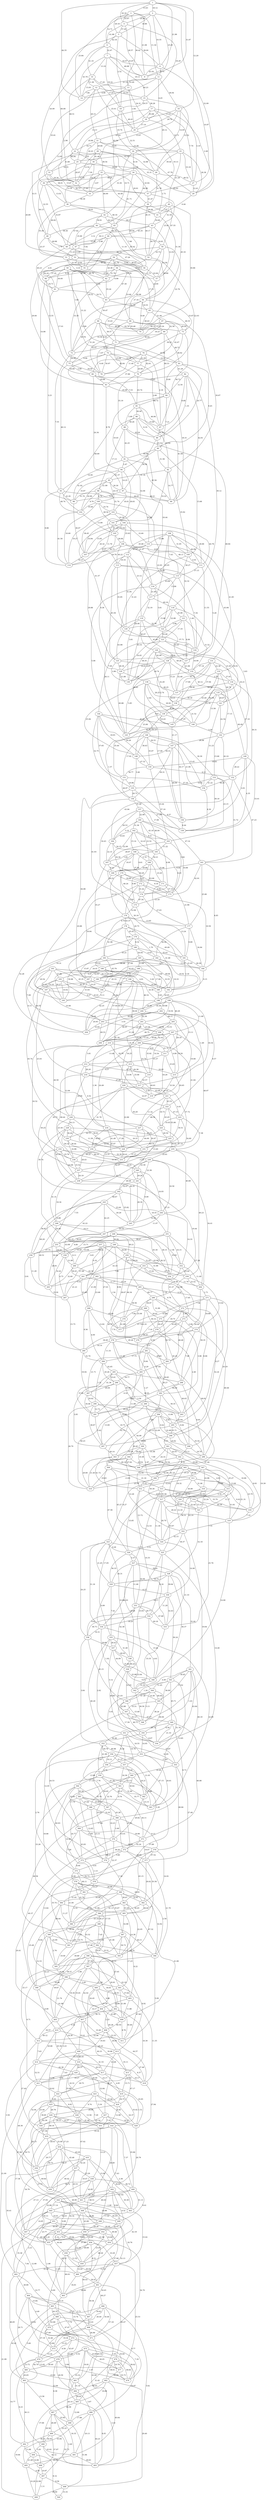 graph {
1--2[label=18.12]
1--3[label=13.43]
1--4[label=20.16]
2--4[label=25.89]
3--4[label=10.97]
2--5[label=16.86]
3--5[label=28.18]
4--5[label=37.20]
3--6[label=12.71]
4--6[label=41.98]
5--6[label=42.18]
6--7[label=32.47]
1--8[label=21.99]
2--8[label=10.55]
5--8[label=38.00]
7--8[label=42.07]
1--9[label=31.67]
2--9[label=25.45]
3--9[label=21.08]
4--9[label=28.57]
6--9[label=25.87]
7--9[label=46.68]
8--9[label=43.50]
6--10[label=41.33]
7--10[label=13.10]
3--11[label=11.34]
8--11[label=9.73]
10--12[label=11.38]
11--12[label=21.14]
3--13[label=36.42]
10--13[label=17.20]
11--13[label=33.49]
1--14[label=44.55]
2--14[label=23.84]
7--14[label=43.79]
10--14[label=15.93]
11--14[label=40.23]
12--14[label=7.84]
13--14[label=4.99]
4--15[label=18.29]
7--15[label=19.13]
12--15[label=33.59]
1--16[label=12.20]
11--16[label=36.04]
15--17[label=38.28]
11--18[label=4.45]
13--18[label=34.31]
16--18[label=13.43]
17--18[label=45.88]
5--19[label=2.52]
7--19[label=18.22]
10--19[label=17.07]
15--19[label=29.57]
12--20[label=25.01]
13--20[label=1.64]
16--20[label=29.74]
18--20[label=17.10]
19--20[label=49.41]
12--21[label=29.15]
20--21[label=43.16]
10--22[label=48.51]
17--22[label=13.13]
21--22[label=16.73]
18--23[label=31.71]
21--23[label=15.58]
16--24[label=14.95]
17--24[label=26.12]
19--24[label=33.74]
21--24[label=35.65]
18--25[label=16.86]
21--25[label=42.41]
22--25[label=46.94]
23--25[label=12.35]
15--26[label=12.52]
19--26[label=22.51]
22--26[label=32.88]
23--26[label=39.44]
25--26[label=5.26]
8--27[label=10.97]
16--27[label=3.19]
17--27[label=7.70]
23--27[label=33.18]
26--27[label=48.52]
21--28[label=29.66]
2--29[label=32.09]
17--29[label=2.46]
23--29[label=26.38]
24--29[label=47.78]
27--29[label=12.41]
28--29[label=35.31]
16--30[label=13.07]
22--30[label=5.61]
28--30[label=41.48]
6--31[label=24.09]
22--31[label=31.66]
25--31[label=16.55]
5--32[label=46.08]
15--32[label=2.96]
25--32[label=28.97]
28--32[label=13.52]
30--32[label=7.30]
31--32[label=18.34]
28--33[label=38.54]
24--34[label=6.18]
30--34[label=34.36]
13--35[label=42.56]
30--35[label=19.72]
31--35[label=38.01]
32--35[label=27.90]
33--35[label=2.67]
34--35[label=33.30]
12--36[label=35.91]
33--36[label=12.40]
34--36[label=36.20]
20--37[label=19.13]
27--37[label=45.92]
31--37[label=15.87]
34--37[label=43.92]
36--37[label=30.73]
17--38[label=13.95]
33--38[label=13.16]
35--38[label=39.39]
36--38[label=13.03]
26--39[label=31.70]
33--39[label=29.91]
37--39[label=21.47]
23--40[label=21.29]
29--41[label=6.44]
33--41[label=44.49]
34--41[label=1.73]
39--41[label=30.99]
40--41[label=7.87]
24--42[label=10.71]
33--42[label=46.90]
38--42[label=18.81]
40--43[label=32.34]
41--43[label=18.66]
42--43[label=36.27]
34--44[label=41.71]
42--44[label=39.91]
28--45[label=44.86]
38--45[label=46.16]
40--45[label=26.15]
42--45[label=44.13]
43--46[label=45.35]
45--46[label=46.70]
30--47[label=22.55]
43--47[label=36.11]
44--47[label=25.80]
46--47[label=2.98]
28--48[label=8.15]
36--48[label=36.13]
40--48[label=46.82]
44--48[label=39.30]
36--49[label=32.87]
42--49[label=47.62]
45--49[label=3.12]
46--49[label=15.28]
48--49[label=49.98]
40--50[label=47.55]
46--50[label=16.81]
38--51[label=35.39]
47--51[label=11.25]
48--51[label=25.57]
50--51[label=48.73]
37--52[label=23.91]
39--52[label=40.17]
43--52[label=39.74]
44--52[label=7.66]
50--52[label=43.72]
31--53[label=26.80]
47--53[label=13.60]
48--53[label=1.79]
39--54[label=49.94]
44--55[label=7.92]
46--55[label=28.94]
51--55[label=22.34]
53--55[label=9.00]
54--55[label=40.56]
44--56[label=11.10]
45--56[label=47.02]
49--56[label=47.26]
53--56[label=5.22]
54--56[label=46.67]
41--57[label=31.30]
43--57[label=12.02]
50--57[label=13.58]
51--57[label=19.10]
55--57[label=27.06]
56--57[label=22.64]
54--58[label=41.76]
53--60[label=4.01]
55--60[label=8.33]
58--60[label=40.48]
59--60[label=27.20]
49--61[label=40.23]
54--61[label=44.24]
58--61[label=6.99]
59--61[label=30.00]
60--61[label=16.71]
51--62[label=3.10]
54--62[label=20.38]
56--62[label=14.24]
58--62[label=31.76]
59--62[label=48.78]
50--63[label=1.73]
58--63[label=47.30]
59--63[label=9.62]
61--63[label=18.73]
62--63[label=35.24]
39--64[label=20.16]
47--64[label=39.66]
53--65[label=23.00]
58--65[label=17.13]
63--65[label=41.50]
64--65[label=19.55]
57--66[label=27.16]
58--66[label=23.69]
59--66[label=16.52]
65--67[label=31.49]
63--68[label=30.47]
66--69[label=32.24]
67--69[label=32.58]
68--69[label=48.88]
40--70[label=30.86]
50--70[label=22.76]
54--70[label=40.98]
64--70[label=6.49]
65--70[label=49.43]
66--70[label=20.48]
67--70[label=46.14]
64--71[label=33.43]
67--71[label=18.23]
68--71[label=38.57]
69--71[label=40.62]
62--72[label=33.35]
64--72[label=13.80]
67--72[label=14.36]
68--72[label=40.78]
71--72[label=42.91]
64--73[label=33.67]
65--73[label=48.35]
67--73[label=26.44]
68--73[label=18.78]
68--74[label=8.65]
59--75[label=13.55]
68--75[label=31.24]
72--75[label=24.89]
74--75[label=6.06]
59--76[label=31.22]
73--76[label=39.23]
46--77[label=1.62]
67--77[label=42.47]
74--77[label=12.35]
76--77[label=21.09]
60--78[label=17.01]
66--78[label=42.07]
69--78[label=1.67]
71--78[label=25.94]
74--78[label=30.97]
75--78[label=34.04]
76--78[label=11.40]
52--79[label=22.03]
73--79[label=48.92]
74--79[label=42.64]
76--79[label=42.61]
77--79[label=24.60]
52--80[label=29.00]
75--80[label=5.60]
76--80[label=8.40]
69--81[label=48.71]
71--81[label=31.04]
76--81[label=14.12]
81--82[label=41.29]
60--83[label=14.86]
74--83[label=44.84]
77--83[label=37.86]
80--83[label=20.66]
82--83[label=27.65]
69--84[label=48.53]
81--84[label=6.60]
82--84[label=12.50]
83--84[label=45.88]
79--85[label=43.74]
80--85[label=7.53]
84--85[label=48.72]
85--86[label=44.40]
73--87[label=38.73]
74--87[label=2.18]
77--87[label=2.68]
82--87[label=8.68]
85--87[label=46.06]
86--87[label=15.80]
79--88[label=35.19]
85--88[label=5.99]
86--88[label=38.26]
81--89[label=20.77]
82--89[label=1.35]
86--89[label=6.10]
87--89[label=39.26]
88--89[label=42.24]
81--90[label=9.45]
84--90[label=7.21]
89--90[label=25.52]
86--91[label=19.45]
88--91[label=42.25]
90--91[label=40.98]
66--92[label=30.67]
86--92[label=30.94]
90--92[label=31.58]
72--93[label=7.55]
75--93[label=46.12]
91--93[label=14.04]
83--94[label=8.76]
90--94[label=2.86]
91--94[label=1.67]
92--95[label=41.18]
94--95[label=21.37]
88--96[label=17.13]
95--96[label=21.99]
80--97[label=24.34]
89--97[label=36.04]
94--97[label=14.25]
95--97[label=30.30]
61--98[label=3.23]
93--98[label=41.91]
94--98[label=41.92]
95--98[label=33.97]
96--98[label=31.70]
97--98[label=8.91]
80--99[label=18.31]
82--99[label=42.61]
85--99[label=41.08]
91--99[label=45.56]
92--99[label=14.77]
96--99[label=44.65]
97--99[label=49.21]
95--100[label=43.10]
96--100[label=6.79]
91--101[label=32.06]
92--101[label=33.22]
100--101[label=49.54]
84--102[label=48.69]
93--102[label=48.74]
95--102[label=20.99]
96--102[label=8.79]
100--102[label=35.60]
96--103[label=31.74]
97--103[label=18.01]
100--103[label=33.74]
103--104[label=16.34]
94--105[label=28.83]
101--105[label=31.22]
102--105[label=13.99]
104--105[label=15.82]
104--106[label=25.83]
105--106[label=28.06]
98--107[label=36.07]
101--107[label=10.94]
103--107[label=38.45]
104--107[label=15.95]
105--107[label=20.32]
106--107[label=36.75]
90--109[label=15.68]
92--109[label=35.92]
106--109[label=9.05]
108--109[label=31.95]
93--110[label=25.65]
104--110[label=33.60]
108--110[label=13.98]
101--111[label=26.66]
104--111[label=44.78]
108--111[label=46.99]
109--111[label=5.03]
110--111[label=48.11]
108--112[label=45.66]
110--112[label=46.02]
105--113[label=5.27]
106--113[label=40.22]
112--113[label=18.16]
93--114[label=9.88]
100--114[label=16.60]
101--114[label=11.76]
102--114[label=41.50]
103--114[label=19.27]
107--114[label=32.27]
110--114[label=19.79]
108--115[label=7.43]
109--115[label=26.27]
111--115[label=37.15]
113--115[label=30.93]
103--116[label=21.47]
112--116[label=1.72]
115--116[label=43.68]
108--117[label=22.05]
112--117[label=23.12]
115--117[label=13.08]
116--117[label=21.06]
82--118[label=39.12]
117--118[label=40.16]
86--119[label=18.44]
117--119[label=32.19]
104--120[label=41.37]
112--120[label=31.95]
113--120[label=35.95]
118--120[label=15.66]
119--120[label=28.08]
106--121[label=32.32]
118--121[label=45.99]
100--122[label=22.93]
116--122[label=5.61]
118--122[label=22.86]
119--122[label=32.78]
121--122[label=5.96]
109--123[label=31.43]
121--123[label=17.10]
122--123[label=23.09]
111--124[label=11.55]
115--124[label=7.34]
116--124[label=1.44]
120--124[label=37.71]
123--124[label=2.71]
112--125[label=9.36]
113--125[label=45.59]
120--125[label=43.98]
124--125[label=11.82]
119--126[label=40.07]
88--127[label=48.84]
113--127[label=5.28]
121--127[label=8.08]
122--127[label=44.45]
126--127[label=28.94]
119--128[label=43.80]
126--128[label=42.99]
106--129[label=29.88]
123--129[label=16.45]
125--129[label=36.30]
128--129[label=18.05]
117--130[label=3.61]
118--130[label=45.53]
123--130[label=38.35]
125--130[label=2.86]
126--130[label=6.67]
128--130[label=29.74]
129--130[label=21.88]
108--131[label=41.85]
121--132[label=31.52]
124--132[label=16.90]
126--132[label=49.28]
127--132[label=21.66]
131--132[label=37.18]
110--133[label=43.06]
131--133[label=22.38]
126--134[label=31.65]
132--134[label=3.79]
133--134[label=37.91]
123--135[label=30.91]
129--136[label=1.20]
127--137[label=32.48]
128--137[label=15.23]
131--137[label=41.72]
133--137[label=37.94]
134--137[label=44.06]
136--137[label=30.25]
125--138[label=32.29]
131--138[label=17.66]
135--138[label=39.30]
137--138[label=18.41]
131--139[label=36.40]
136--139[label=1.62]
138--139[label=8.50]
133--140[label=43.56]
135--140[label=13.56]
136--140[label=26.92]
138--140[label=21.52]
139--140[label=17.87]
128--141[label=40.12]
131--141[label=24.21]
133--141[label=26.79]
135--141[label=28.87]
136--141[label=28.25]
118--142[label=3.63]
135--142[label=17.15]
140--142[label=3.20]
141--142[label=22.54]
116--143[label=5.08]
119--143[label=38.11]
129--143[label=40.88]
132--143[label=5.85]
135--143[label=9.47]
139--143[label=23.06]
140--143[label=44.40]
121--144[label=7.00]
126--145[label=14.45]
128--145[label=2.74]
133--145[label=25.40]
134--145[label=12.18]
139--145[label=10.43]
144--145[label=46.82]
142--147[label=26.08]
145--147[label=21.17]
146--147[label=38.33]
136--148[label=25.94]
138--148[label=49.25]
144--148[label=18.93]
146--148[label=38.63]
147--148[label=39.31]
134--149[label=17.10]
135--149[label=48.49]
144--150[label=30.28]
146--150[label=35.97]
148--150[label=47.32]
149--150[label=10.83]
139--151[label=35.40]
144--151[label=37.65]
146--151[label=17.92]
150--151[label=38.77]
134--152[label=39.31]
142--152[label=42.22]
149--152[label=28.22]
150--152[label=6.13]
142--153[label=15.68]
146--153[label=30.30]
141--154[label=31.23]
146--154[label=15.45]
147--154[label=21.90]
151--154[label=37.16]
152--154[label=44.41]
153--154[label=41.22]
144--155[label=32.75]
148--155[label=3.46]
151--155[label=19.96]
153--155[label=19.91]
146--156[label=1.57]
147--156[label=26.31]
151--156[label=46.97]
155--156[label=29.73]
156--157[label=31.46]
136--158[label=17.09]
144--158[label=34.17]
147--158[label=46.94]
149--158[label=4.91]
153--158[label=39.16]
157--158[label=8.57]
149--159[label=4.35]
153--159[label=23.15]
154--159[label=8.30]
155--159[label=37.19]
156--159[label=27.09]
157--159[label=17.90]
158--159[label=6.44]
157--160[label=22.99]
152--161[label=47.23]
153--161[label=31.72]
160--161[label=47.14]
160--162[label=31.36]
149--163[label=33.01]
150--163[label=33.44]
160--163[label=45.16]
162--163[label=9.21]
152--164[label=43.94]
157--164[label=26.53]
160--164[label=5.10]
162--164[label=33.63]
157--165[label=48.00]
162--165[label=22.41]
163--165[label=11.22]
164--165[label=34.15]
162--166[label=15.14]
162--167[label=22.08]
163--167[label=28.97]
164--167[label=22.15]
166--167[label=1.65]
160--168[label=23.52]
165--168[label=34.21]
166--168[label=5.74]
157--169[label=16.43]
161--169[label=8.46]
165--169[label=9.61]
167--169[label=9.31]
168--169[label=29.86]
164--170[label=34.34]
166--170[label=16.07]
166--171[label=22.66]
167--171[label=16.29]
168--171[label=23.20]
170--171[label=5.22]
166--172[label=37.36]
169--172[label=18.80]
161--173[label=42.91]
163--173[label=16.68]
165--173[label=8.23]
170--173[label=8.18]
171--173[label=37.10]
172--173[label=9.04]
160--174[label=3.44]
162--174[label=6.08]
168--174[label=43.09]
170--174[label=46.24]
172--174[label=31.42]
156--175[label=41.93]
166--175[label=34.21]
168--175[label=9.90]
173--175[label=13.18]
174--175[label=47.54]
170--176[label=21.53]
172--176[label=12.50]
175--176[label=12.08]
161--177[label=25.80]
171--177[label=21.96]
174--177[label=27.03]
176--177[label=13.95]
176--178[label=43.37]
176--179[label=20.75]
178--179[label=45.45]
167--180[label=35.27]
178--180[label=6.84]
179--180[label=9.32]
170--181[label=30.16]
175--181[label=13.24]
177--181[label=9.89]
179--181[label=49.49]
180--181[label=35.43]
177--182[label=36.24]
179--182[label=1.70]
180--182[label=6.43]
171--183[label=9.79]
178--183[label=41.98]
180--183[label=35.21]
161--184[label=6.85]
172--184[label=19.59]
177--184[label=34.84]
181--184[label=28.36]
182--184[label=15.02]
183--184[label=4.73]
180--185[label=30.04]
183--186[label=33.03]
185--186[label=44.86]
172--187[label=18.64]
182--187[label=24.01]
183--187[label=15.97]
186--187[label=32.03]
185--188[label=13.86]
178--189[label=41.48]
181--189[label=3.18]
185--189[label=5.84]
186--189[label=4.91]
187--189[label=11.02]
188--189[label=17.94]
169--190[label=20.88]
182--190[label=42.03]
183--190[label=45.79]
186--190[label=24.80]
188--190[label=2.30]
182--192[label=16.02]
184--192[label=9.15]
185--192[label=49.00]
186--192[label=33.55]
190--192[label=14.44]
191--192[label=3.20]
188--193[label=4.47]
191--193[label=27.86]
179--194[label=27.64]
187--194[label=19.25]
188--194[label=45.53]
191--194[label=45.35]
193--194[label=36.35]
178--195[label=10.31]
185--195[label=30.98]
186--195[label=30.27]
187--195[label=31.63]
191--195[label=31.22]
193--195[label=14.02]
194--195[label=5.11]
191--196[label=44.13]
155--197[label=44.86]
191--197[label=20.54]
193--197[label=10.16]
196--197[label=27.90]
178--198[label=21.65]
185--198[label=19.33]
189--198[label=3.83]
192--198[label=20.65]
196--198[label=24.58]
197--198[label=43.01]
193--200[label=6.27]
196--200[label=46.52]
198--200[label=18.59]
199--200[label=18.36]
194--201[label=39.56]
199--201[label=19.50]
200--201[label=32.38]
199--202[label=29.88]
188--203[label=21.82]
191--203[label=7.99]
197--203[label=10.48]
202--203[label=28.89]
176--204[label=32.28]
193--204[label=46.55]
196--204[label=42.25]
199--204[label=30.64]
200--204[label=20.95]
202--204[label=3.55]
203--204[label=33.83]
199--205[label=46.29]
202--205[label=48.11]
201--206[label=23.28]
203--206[label=27.04]
205--206[label=13.51]
199--207[label=11.69]
201--207[label=14.68]
188--208[label=37.04]
201--208[label=31.24]
202--208[label=38.25]
203--208[label=49.53]
205--208[label=46.75]
206--208[label=33.56]
207--208[label=11.97]
196--209[label=36.00]
206--209[label=32.42]
207--210[label=39.69]
200--211[label=15.11]
205--211[label=29.19]
209--211[label=21.70]
210--211[label=4.61]
209--212[label=13.46]
210--212[label=5.61]
211--212[label=15.37]
201--213[label=41.71]
210--213[label=20.70]
206--214[label=35.92]
207--214[label=14.54]
209--214[label=23.70]
212--214[label=47.01]
213--214[label=44.38]
202--215[label=1.49]
206--215[label=4.89]
207--215[label=10.50]
211--215[label=25.83]
213--215[label=24.43]
179--216[label=6.13]
212--216[label=28.20]
213--216[label=4.57]
199--217[label=18.34]
213--217[label=25.08]
214--217[label=45.57]
216--217[label=27.06]
197--218[label=25.03]
209--218[label=24.49]
210--218[label=1.36]
196--219[label=41.59]
205--219[label=19.08]
211--219[label=18.29]
214--219[label=40.61]
215--219[label=33.54]
217--219[label=5.59]
205--220[label=34.25]
213--220[label=14.06]
215--221[label=20.65]
217--221[label=47.01]
220--221[label=43.69]
202--222[label=8.57]
220--222[label=22.07]
221--222[label=43.52]
209--223[label=21.64]
221--223[label=4.41]
222--223[label=47.15]
219--224[label=36.29]
221--224[label=18.73]
222--224[label=45.05]
223--224[label=10.93]
218--225[label=45.03]
222--225[label=35.98]
223--225[label=30.51]
224--225[label=40.50]
210--226[label=26.59]
212--226[label=12.06]
216--226[label=29.56]
212--227[label=4.52]
221--227[label=11.32]
222--227[label=48.54]
226--228[label=34.13]
218--229[label=17.26]
220--229[label=22.86]
225--229[label=43.14]
226--229[label=39.93]
227--229[label=44.00]
228--229[label=11.59]
190--230[label=45.74]
226--230[label=25.59]
227--230[label=16.75]
228--230[label=36.44]
207--231[label=48.97]
216--231[label=37.72]
227--231[label=24.47]
228--231[label=20.51]
230--231[label=22.85]
220--232[label=20.71]
218--233[label=45.97]
223--233[label=34.60]
224--233[label=47.32]
228--233[label=39.14]
229--233[label=29.41]
231--233[label=37.57]
232--233[label=48.10]
218--234[label=40.92]
220--234[label=41.76]
224--234[label=41.49]
225--234[label=22.03]
230--234[label=38.44]
223--235[label=7.38]
225--235[label=30.42]
210--236[label=16.52]
216--236[label=48.44]
230--236[label=32.88]
232--236[label=25.79]
235--236[label=38.22]
217--237[label=39.25]
234--237[label=28.43]
235--237[label=13.91]
236--237[label=33.52]
227--238[label=13.31]
228--238[label=45.01]
231--238[label=42.07]
232--238[label=42.66]
237--238[label=24.19]
234--239[label=32.36]
235--239[label=25.61]
232--240[label=33.56]
236--240[label=29.91]
239--240[label=25.59]
226--241[label=13.40]
237--241[label=42.73]
239--241[label=22.36]
240--241[label=29.26]
228--242[label=30.74]
240--242[label=49.48]
241--242[label=32.07]
242--243[label=48.67]
235--244[label=40.89]
239--244[label=18.59]
240--244[label=24.93]
243--244[label=23.44]
232--245[label=49.35]
240--245[label=9.09]
241--245[label=28.30]
242--245[label=25.82]
243--245[label=29.29]
244--245[label=12.58]
237--246[label=41.31]
238--246[label=18.34]
243--246[label=7.55]
243--247[label=42.25]
244--247[label=11.07]
245--247[label=20.53]
246--247[label=14.11]
247--249[label=42.25]
248--249[label=36.84]
247--250[label=49.21]
249--250[label=28.94]
241--251[label=37.21]
242--251[label=16.55]
244--252[label=14.33]
248--252[label=1.56]
250--252[label=31.83]
251--252[label=16.15]
248--253[label=45.30]
250--253[label=47.73]
238--254[label=19.44]
246--254[label=36.15]
249--254[label=38.32]
250--254[label=31.99]
251--254[label=35.65]
253--254[label=13.42]
242--255[label=6.89]
243--255[label=42.22]
248--255[label=26.95]
251--255[label=38.67]
243--256[label=38.85]
246--256[label=49.29]
249--256[label=20.34]
251--256[label=6.80]
255--256[label=27.75]
247--258[label=43.99]
248--258[label=15.71]
255--258[label=24.52]
257--258[label=10.80]
235--259[label=49.23]
252--259[label=23.44]
253--259[label=47.73]
257--259[label=43.08]
248--260[label=23.00]
255--260[label=8.11]
257--260[label=5.63]
258--260[label=31.99]
250--261[label=43.33]
253--261[label=7.90]
257--261[label=9.16]
260--261[label=36.43]
260--262[label=42.30]
246--263[label=40.51]
256--263[label=11.29]
257--263[label=28.91]
258--263[label=32.42]
260--263[label=32.60]
262--263[label=3.14]
239--264[label=34.41]
251--264[label=27.28]
252--264[label=11.49]
254--264[label=11.76]
259--264[label=23.52]
248--265[label=18.91]
261--265[label=11.17]
262--265[label=37.19]
259--266[label=22.69]
265--266[label=49.77]
249--267[label=47.86]
256--267[label=3.91]
258--267[label=6.75]
261--267[label=41.21]
262--267[label=21.09]
263--267[label=15.30]
232--268[label=24.49]
261--268[label=23.80]
262--268[label=23.68]
262--269[label=1.54]
266--269[label=36.97]
253--270[label=46.34]
265--270[label=38.56]
268--270[label=45.44]
269--270[label=7.60]
264--271[label=1.71]
265--271[label=2.18]
253--272[label=41.27]
265--272[label=9.79]
271--272[label=7.56]
257--273[label=34.48]
262--273[label=17.85]
272--273[label=1.86]
259--274[label=13.62]
271--274[label=18.88]
273--274[label=2.08]
252--275[label=7.18]
266--275[label=31.99]
269--275[label=20.81]
268--276[label=12.82]
269--276[label=6.19]
270--276[label=7.74]
272--276[label=43.69]
274--276[label=39.45]
275--276[label=7.16]
249--277[label=8.94]
250--277[label=28.67]
257--277[label=27.03]
266--277[label=25.08]
270--277[label=41.98]
271--277[label=33.58]
273--277[label=47.79]
269--278[label=36.14]
272--278[label=18.75]
275--278[label=28.47]
269--279[label=40.37]
278--279[label=36.25]
239--280[label=39.26]
267--280[label=15.75]
268--280[label=9.56]
274--280[label=39.49]
279--280[label=16.14]
278--281[label=6.55]
264--282[label=29.44]
270--282[label=29.28]
273--282[label=48.48]
275--282[label=33.74]
281--282[label=49.65]
273--283[label=5.37]
279--283[label=13.36]
281--283[label=9.64]
282--283[label=37.64]
268--284[label=4.00]
279--284[label=11.33]
280--284[label=32.70]
281--284[label=17.75]
284--285[label=42.85]
283--286[label=34.77]
284--286[label=20.26]
285--286[label=35.61]
280--287[label=18.04]
281--287[label=21.71]
285--287[label=41.36]
286--287[label=29.00]
266--288[label=39.35]
274--288[label=7.69]
278--288[label=30.19]
285--288[label=5.74]
283--289[label=1.27]
285--289[label=45.96]
284--290[label=1.51]
287--290[label=20.62]
283--291[label=9.32]
285--291[label=37.08]
287--291[label=34.46]
288--291[label=38.65]
289--291[label=49.04]
290--291[label=12.72]
275--292[label=3.96]
276--292[label=4.29]
282--292[label=28.85]
288--292[label=44.00]
266--293[label=8.96]
278--293[label=2.46]
281--293[label=26.27]
286--293[label=3.59]
290--293[label=24.19]
292--293[label=38.35]
285--294[label=39.93]
271--295[label=4.27]
289--295[label=13.90]
293--295[label=45.64]
294--295[label=4.82]
271--296[label=20.19]
272--296[label=32.24]
294--296[label=8.42]
295--296[label=25.71]
286--297[label=3.95]
289--297[label=13.09]
290--297[label=38.87]
291--297[label=3.42]
294--297[label=41.71]
296--297[label=28.98]
274--298[label=48.48]
281--298[label=46.63]
289--298[label=6.64]
294--298[label=22.48]
296--298[label=24.62]
279--299[label=48.91]
288--299[label=8.93]
290--299[label=25.15]
295--299[label=35.54]
298--299[label=16.78]
286--300[label=33.95]
292--300[label=7.84]
296--301[label=5.37]
289--302[label=32.09]
298--302[label=13.11]
301--302[label=42.01]
294--303[label=44.99]
297--303[label=40.14]
300--303[label=19.29]
301--303[label=31.08]
287--304[label=18.75]
300--304[label=39.09]
300--305[label=7.99]
279--306[label=11.88]
299--306[label=2.55]
300--306[label=19.39]
301--306[label=24.33]
302--306[label=30.19]
303--306[label=28.12]
304--306[label=47.82]
302--307[label=18.69]
304--307[label=43.54]
300--308[label=1.87]
301--308[label=16.54]
305--308[label=42.80]
307--308[label=37.57]
295--309[label=29.40]
304--309[label=28.07]
290--310[label=26.70]
292--310[label=49.23]
303--310[label=29.60]
304--310[label=21.40]
305--310[label=13.90]
308--310[label=23.59]
309--310[label=25.83]
305--311[label=39.98]
309--311[label=48.77]
302--312[label=32.92]
303--312[label=41.72]
308--312[label=5.52]
311--312[label=12.63]
302--313[label=41.25]
309--313[label=21.16]
305--314[label=13.60]
312--314[label=43.44]
313--314[label=20.03]
305--315[label=4.83]
307--315[label=45.27]
307--316[label=22.98]
311--316[label=31.06]
308--317[label=30.30]
313--317[label=35.58]
316--317[label=47.90]
299--318[label=19.39]
301--318[label=16.86]
311--318[label=23.70]
313--318[label=33.70]
314--318[label=40.36]
315--318[label=8.42]
301--319[label=8.93]
311--319[label=21.31]
316--319[label=31.93]
317--319[label=28.22]
318--319[label=7.10]
305--320[label=18.32]
307--320[label=33.66]
311--320[label=30.08]
315--320[label=2.35]
316--320[label=43.84]
294--321[label=47.44]
314--321[label=15.13]
315--321[label=11.17]
316--321[label=22.24]
317--321[label=45.05]
320--321[label=32.44]
304--322[label=12.26]
314--322[label=43.10]
316--322[label=12.18]
319--322[label=7.51]
307--323[label=8.27]
309--324[label=45.27]
312--324[label=13.72]
315--324[label=36.31]
317--324[label=26.70]
322--324[label=32.15]
317--325[label=11.39]
320--325[label=10.97]
322--325[label=38.37]
323--325[label=11.51]
309--326[label=47.56]
313--326[label=33.85]
323--326[label=6.26]
324--326[label=5.51]
313--327[label=12.53]
326--327[label=5.37]
321--328[label=32.18]
327--328[label=28.91]
323--329[label=21.45]
326--329[label=36.33]
327--329[label=44.31]
328--329[label=18.75]
324--330[label=14.06]
328--330[label=39.64]
329--330[label=6.15]
326--331[label=34.09]
327--331[label=11.46]
330--331[label=34.17]
325--332[label=6.18]
330--332[label=11.29]
331--332[label=29.77]
312--333[label=14.33]
314--333[label=25.76]
327--333[label=21.10]
330--333[label=32.43]
331--333[label=47.68]
332--333[label=49.18]
323--334[label=31.18]
328--334[label=42.91]
329--334[label=4.69]
332--334[label=18.20]
315--335[label=17.05]
329--335[label=7.42]
323--336[label=24.25]
331--336[label=6.65]
332--336[label=36.73]
334--336[label=16.31]
331--337[label=42.38]
335--337[label=26.41]
336--337[label=29.80]
323--338[label=33.91]
327--338[label=18.44]
335--338[label=31.49]
337--338[label=40.02]
325--339[label=23.83]
337--339[label=44.09]
338--339[label=39.24]
319--340[label=14.90]
328--340[label=36.37]
332--340[label=15.44]
335--340[label=4.61]
337--340[label=31.64]
339--340[label=25.98]
328--341[label=32.44]
333--342[label=33.35]
334--342[label=1.92]
338--342[label=23.64]
340--342[label=21.91]
341--342[label=4.49]
330--343[label=36.24]
341--343[label=30.85]
339--344[label=9.97]
343--344[label=11.45]
341--345[label=17.02]
342--345[label=14.39]
343--345[label=36.09]
344--345[label=49.06]
336--346[label=45.15]
339--346[label=33.25]
343--346[label=1.24]
344--346[label=47.58]
337--347[label=5.12]
345--347[label=33.51]
346--347[label=22.88]
322--348[label=19.64]
339--348[label=21.03]
342--348[label=36.59]
344--348[label=5.13]
345--348[label=38.24]
346--348[label=15.49]
347--348[label=16.13]
343--349[label=45.71]
347--349[label=47.57]
338--350[label=40.80]
341--350[label=1.43]
347--350[label=48.73]
349--350[label=8.59]
344--351[label=5.01]
349--351[label=26.72]
336--352[label=3.64]
351--352[label=44.46]
345--353[label=31.78]
350--353[label=14.95]
351--353[label=16.55]
352--353[label=46.98]
325--354[label=14.40]
335--354[label=2.62]
341--354[label=43.84]
344--354[label=28.06]
346--354[label=17.59]
349--354[label=21.33]
350--354[label=9.07]
341--355[label=48.19]
351--355[label=23.87]
352--355[label=32.85]
353--355[label=17.93]
352--356[label=30.78]
335--357[label=46.20]
351--357[label=19.78]
356--357[label=31.27]
351--358[label=8.34]
352--358[label=41.99]
353--358[label=1.17]
356--358[label=19.13]
352--359[label=5.87]
358--359[label=2.74]
355--360[label=32.49]
357--360[label=7.16]
357--361[label=24.36]
359--361[label=37.78]
360--361[label=42.13]
343--362[label=13.85]
356--362[label=21.03]
357--362[label=18.21]
360--362[label=40.62]
361--362[label=31.80]
334--363[label=22.85]
353--363[label=26.81]
356--363[label=47.15]
359--363[label=45.21]
360--363[label=17.88]
361--363[label=35.77]
362--363[label=15.15]
357--364[label=13.98]
359--364[label=17.12]
364--365[label=30.34]
360--366[label=29.65]
361--366[label=32.76]
364--366[label=32.06]
365--366[label=27.64]
356--367[label=7.76]
361--367[label=9.79]
364--367[label=35.76]
365--367[label=35.66]
349--368[label=8.73]
366--368[label=31.91]
367--368[label=43.28]
350--369[label=24.53]
360--369[label=17.70]
368--369[label=17.89]
362--370[label=26.82]
367--370[label=16.23]
368--370[label=2.46]
369--370[label=11.09]
349--371[label=48.88]
359--371[label=1.29]
365--371[label=44.11]
369--371[label=18.98]
365--372[label=41.32]
368--372[label=13.01]
371--372[label=32.24]
364--373[label=40.93]
366--373[label=24.77]
369--373[label=43.83]
371--373[label=38.29]
372--373[label=46.27]
347--374[label=12.05]
358--374[label=35.63]
365--374[label=12.65]
366--374[label=23.15]
372--374[label=5.80]
356--375[label=2.76]
369--375[label=7.58]
373--375[label=6.64]
374--375[label=5.01]
355--376[label=48.84]
368--376[label=9.13]
370--376[label=36.86]
355--377[label=27.49]
371--377[label=19.07]
372--377[label=38.60]
376--377[label=37.52]
365--378[label=10.48]
370--378[label=22.37]
373--378[label=1.13]
375--378[label=34.73]
375--379[label=8.49]
374--380[label=7.39]
379--380[label=26.66]
359--381[label=18.86]
375--381[label=48.11]
378--381[label=33.27]
379--381[label=4.17]
376--382[label=14.91]
377--382[label=26.62]
379--382[label=28.63]
380--382[label=32.81]
376--383[label=45.15]
380--383[label=38.87]
364--384[label=33.26]
380--384[label=35.09]
381--384[label=21.95]
372--385[label=10.56]
382--385[label=26.64]
383--385[label=33.29]
384--385[label=25.22]
358--386[label=37.89]
379--386[label=21.00]
380--386[label=31.80]
381--386[label=2.14]
384--386[label=11.27]
385--386[label=25.18]
379--387[label=35.67]
385--387[label=32.98]
379--388[label=42.76]
382--388[label=36.45]
383--388[label=41.11]
388--389[label=36.27]
384--390[label=49.44]
389--390[label=20.64]
367--391[label=46.58]
377--391[label=35.74]
387--391[label=21.30]
388--391[label=12.10]
389--391[label=27.21]
390--391[label=22.90]
381--392[label=17.55]
386--392[label=33.32]
389--392[label=7.45]
390--392[label=1.45]
382--393[label=47.32]
383--393[label=22.05]
385--393[label=14.38]
387--393[label=39.73]
389--393[label=41.46]
392--393[label=35.51]
377--394[label=21.70]
378--394[label=2.56]
380--394[label=32.92]
389--394[label=44.11]
392--394[label=26.79]
376--395[label=13.82]
388--395[label=14.75]
390--395[label=2.76]
391--395[label=19.09]
392--395[label=39.89]
394--395[label=28.53]
389--397[label=37.86]
396--397[label=37.08]
383--398[label=8.64]
395--398[label=16.56]
397--398[label=1.99]
370--399[label=40.37]
384--399[label=25.49]
390--399[label=12.53]
396--399[label=36.57]
398--399[label=26.66]
388--400[label=20.97]
398--400[label=3.49]
387--401[label=17.23]
396--401[label=47.05]
398--401[label=11.94]
396--402[label=20.81]
397--402[label=34.63]
400--402[label=6.66]
387--403[label=6.22]
397--403[label=22.10]
400--403[label=25.55]
401--403[label=37.64]
390--404[label=32.23]
400--404[label=24.45]
403--404[label=35.98]
378--405[label=20.41]
396--405[label=39.67]
397--405[label=19.30]
398--405[label=21.74]
404--405[label=35.43]
383--406[label=41.80]
400--406[label=37.56]
401--406[label=21.08]
403--406[label=11.88]
404--406[label=45.99]
397--407[label=35.81]
399--407[label=41.98]
402--407[label=30.75]
393--408[label=42.02]
402--408[label=2.23]
406--408[label=46.50]
405--409[label=18.38]
407--409[label=19.41]
408--409[label=35.63]
399--410[label=6.09]
401--410[label=14.17]
407--410[label=5.32]
394--411[label=5.09]
401--411[label=47.60]
402--411[label=30.46]
404--411[label=40.28]
406--411[label=8.76]
407--411[label=33.46]
408--411[label=23.33]
387--412[label=25.17]
405--412[label=39.57]
408--412[label=22.96]
410--412[label=39.12]
396--413[label=8.92]
408--413[label=29.63]
412--413[label=20.25]
410--414[label=29.68]
412--414[label=7.63]
413--414[label=12.32]
402--415[label=16.30]
410--415[label=30.86]
413--415[label=35.11]
409--416[label=48.45]
410--416[label=45.56]
409--417[label=41.53]
413--417[label=41.48]
416--417[label=20.51]
403--418[label=11.35]
407--418[label=44.57]
413--418[label=27.46]
415--418[label=10.17]
416--418[label=8.37]
417--418[label=29.42]
414--419[label=14.17]
415--419[label=15.71]
417--419[label=4.85]
414--420[label=42.38]
416--420[label=20.57]
396--421[label=6.71]
404--421[label=3.23]
414--421[label=32.51]
417--421[label=18.27]
420--421[label=1.00]
409--422[label=7.43]
415--422[label=35.27]
417--422[label=39.75]
421--422[label=16.02]
416--423[label=30.09]
420--423[label=43.51]
415--424[label=47.17]
419--424[label=16.75]
420--424[label=32.84]
423--424[label=23.40]
409--425[label=13.58]
422--425[label=8.93]
424--426[label=24.68]
425--426[label=26.78]
400--427[label=40.33]
423--427[label=5.34]
416--428[label=35.88]
422--428[label=8.82]
423--428[label=8.74]
418--429[label=27.94]
419--429[label=1.51]
420--429[label=35.95]
424--429[label=24.37]
426--429[label=9.22]
427--429[label=41.53]
419--430[label=23.40]
423--430[label=32.94]
425--430[label=39.85]
426--430[label=45.58]
427--430[label=31.54]
428--430[label=29.31]
419--431[label=35.02]
424--431[label=12.96]
425--431[label=13.56]
426--431[label=10.37]
427--431[label=7.19]
428--431[label=41.48]
423--432[label=6.44]
425--432[label=7.29]
412--433[label=27.40]
426--433[label=48.16]
430--433[label=47.58]
432--433[label=19.16]
433--434[label=25.08]
434--435[label=45.05]
414--436[label=3.59]
421--436[label=48.36]
426--436[label=28.73]
427--436[label=29.01]
434--436[label=29.77]
435--436[label=34.07]
428--437[label=47.02]
434--437[label=45.48]
435--437[label=32.24]
431--438[label=13.21]
437--438[label=25.29]
422--439[label=27.23]
428--439[label=18.73]
433--439[label=38.73]
436--439[label=49.64]
437--439[label=40.42]
438--439[label=38.72]
427--440[label=35.96]
432--440[label=7.37]
438--440[label=38.72]
432--441[label=28.49]
435--441[label=19.47]
437--441[label=20.53]
438--441[label=42.85]
440--441[label=21.62]
429--442[label=28.79]
435--442[label=15.99]
434--443[label=2.38]
435--443[label=36.62]
440--443[label=31.13]
441--443[label=1.46]
442--443[label=30.39]
425--444[label=27.98]
442--444[label=21.58]
441--445[label=5.45]
444--445[label=17.14]
432--446[label=7.43]
438--446[label=48.51]
443--446[label=17.92]
445--446[label=33.01]
432--447[label=17.36]
434--447[label=34.70]
437--447[label=37.05]
445--447[label=14.85]
446--447[label=39.08]
439--448[label=48.90]
442--448[label=46.43]
440--449[label=8.41]
442--449[label=9.64]
444--449[label=26.98]
445--449[label=35.90]
448--449[label=30.55]
433--450[label=27.71]
446--450[label=29.39]
448--450[label=43.80]
449--450[label=42.97]
445--451[label=30.13]
448--451[label=36.10]
442--452[label=9.52]
451--452[label=3.56]
438--453[label=32.88]
444--453[label=34.54]
447--454[label=49.10]
448--454[label=20.40]
451--454[label=49.46]
452--454[label=10.69]
453--454[label=41.96]
435--455[label=27.13]
444--455[label=6.69]
450--455[label=2.47]
451--455[label=23.77]
452--455[label=19.99]
453--455[label=1.45]
450--456[label=14.46]
453--456[label=29.64]
443--457[label=15.02]
446--457[label=18.76]
456--457[label=10.29]
452--458[label=37.98]
453--458[label=44.44]
456--458[label=28.69]
444--459[label=42.19]
448--459[label=1.32]
450--459[label=12.35]
452--459[label=23.91]
454--459[label=48.26]
458--459[label=11.52]
434--460[label=30.41]
455--460[label=20.53]
456--460[label=8.51]
457--460[label=11.19]
459--460[label=10.42]
452--461[label=27.99]
458--461[label=36.04]
460--461[label=36.41]
420--462[label=21.00]
447--462[label=35.38]
451--462[label=2.21]
457--462[label=43.42]
449--463[label=33.13]
453--463[label=1.08]
456--463[label=11.05]
458--463[label=46.03]
460--463[label=34.81]
461--463[label=28.69]
462--464[label=28.80]
462--465[label=33.77]
463--465[label=25.31]
464--465[label=15.84]
461--466[label=48.27]
456--467[label=46.43]
457--467[label=18.45]
461--467[label=39.58]
465--467[label=27.55]
466--467[label=16.62]
464--468[label=5.73]
466--468[label=16.40]
467--468[label=10.61]
445--469[label=12.99]
465--469[label=44.35]
458--470[label=4.80]
464--470[label=4.49]
466--470[label=26.40]
469--470[label=32.86]
454--471[label=34.70]
464--471[label=15.74]
465--471[label=7.74]
466--471[label=37.18]
468--471[label=26.96]
469--471[label=47.67]
440--472[label=7.04]
470--472[label=27.69]
464--473[label=25.62]
467--473[label=9.26]
468--473[label=19.36]
470--473[label=32.46]
472--473[label=15.33]
468--474[label=5.98]
469--474[label=47.19]
472--474[label=8.59]
473--474[label=15.24]
461--476[label=20.47]
475--476[label=23.60]
457--477[label=25.53]
472--477[label=16.64]
474--477[label=15.82]
475--477[label=26.05]
476--477[label=10.78]
464--478[label=28.71]
472--478[label=45.97]
475--478[label=2.52]
468--479[label=1.91]
469--479[label=9.77]
472--479[label=7.18]
475--479[label=38.62]
476--479[label=38.64]
477--479[label=35.73]
478--479[label=1.57]
462--480[label=48.85]
474--480[label=13.72]
478--480[label=28.40]
470--481[label=20.54]
473--481[label=3.84]
475--481[label=16.81]
480--481[label=23.60]
476--482[label=38.01]
477--482[label=48.68]
465--483[label=45.41]
466--483[label=5.60]
475--483[label=44.79]
480--483[label=20.65]
469--484[label=25.60]
478--484[label=28.59]
481--484[label=31.16]
482--484[label=45.61]
483--484[label=12.09]
475--485[label=25.32]
476--485[label=31.42]
482--485[label=16.86]
484--485[label=38.82]
471--486[label=43.94]
476--486[label=10.87]
484--486[label=3.87]
483--487[label=13.58]
485--487[label=24.58]
478--488[label=6.38]
481--488[label=26.14]
485--488[label=12.66]
486--488[label=17.86]
487--488[label=25.94]
487--489[label=28.49]
488--489[label=22.22]
480--490[label=8.23]
487--490[label=29.56]
489--490[label=44.91]
482--491[label=40.64]
486--491[label=20.13]
487--491[label=18.35]
490--491[label=43.02]
474--492[label=14.77]
483--492[label=36.11]
489--492[label=38.33]
466--493[label=5.62]
481--493[label=3.10]
485--493[label=8.05]
486--493[label=44.23]
489--493[label=33.75]
490--493[label=44.12]
491--493[label=39.83]
490--494[label=3.20]
492--494[label=11.68]
486--495[label=35.94]
491--495[label=44.88]
492--495[label=19.84]
494--495[label=21.49]
482--496[label=37.68]
489--496[label=37.87]
494--496[label=14.96]
487--497[label=3.49]
495--497[label=4.58]
496--497[label=10.87]
482--498[label=29.40]
488--498[label=31.84]
497--498[label=9.56]
451--499[label=21.99]
495--499[label=10.29]
496--499[label=22.98]
497--499[label=7.77]
498--499[label=20.69]
494--500[label=9.14]
498--500[label=31.01]
}
